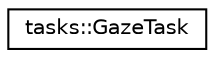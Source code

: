 digraph "Graphical Class Hierarchy"
{
  edge [fontname="Helvetica",fontsize="10",labelfontname="Helvetica",labelfontsize="10"];
  node [fontname="Helvetica",fontsize="10",shape=record];
  rankdir="LR";
  Node0 [label="tasks::GazeTask",height=0.2,width=0.4,color="black", fillcolor="white", style="filled",URL="$classtasks_1_1GazeTask.html"];
}
